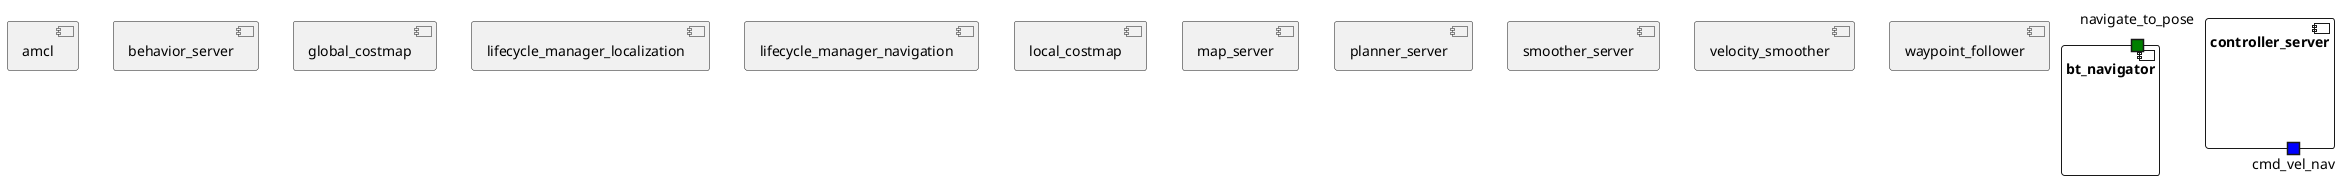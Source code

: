 @startuml

/'SUBSYSTEMS'/

  component amcl {

/' PORTS DEFINED AS AVAILABLE IN THE ROSSYSTEM FILE '/

/' PORTS FROM THE ORIGINAL NODE '/
  }

  component behavior_server {

/' PORTS DEFINED AS AVAILABLE IN THE ROSSYSTEM FILE '/

/' PORTS FROM THE ORIGINAL NODE '/
  }

  component bt_navigator {

/' PORTS DEFINED AS AVAILABLE IN THE ROSSYSTEM FILE '/
    portin bt_navigator.navigate_to_pose as "navigate_to_pose" #green

/' PORTS FROM THE ORIGINAL NODE '/
  }

  component controller_server {

/' PORTS DEFINED AS AVAILABLE IN THE ROSSYSTEM FILE '/
    portout controller_server.cmd_vel_nav as "cmd_vel_nav" #blue

/' PORTS FROM THE ORIGINAL NODE '/
  }

  component global_costmap {

/' PORTS DEFINED AS AVAILABLE IN THE ROSSYSTEM FILE '/

/' PORTS FROM THE ORIGINAL NODE '/
  }

  component lifecycle_manager_localization {

/' PORTS DEFINED AS AVAILABLE IN THE ROSSYSTEM FILE '/

/' PORTS FROM THE ORIGINAL NODE '/
  }

  component lifecycle_manager_navigation {

/' PORTS DEFINED AS AVAILABLE IN THE ROSSYSTEM FILE '/

/' PORTS FROM THE ORIGINAL NODE '/
  }

  component local_costmap {

/' PORTS DEFINED AS AVAILABLE IN THE ROSSYSTEM FILE '/

/' PORTS FROM THE ORIGINAL NODE '/
  }

  component map_server {

/' PORTS DEFINED AS AVAILABLE IN THE ROSSYSTEM FILE '/

/' PORTS FROM THE ORIGINAL NODE '/
  }

  component planner_server {

/' PORTS DEFINED AS AVAILABLE IN THE ROSSYSTEM FILE '/

/' PORTS FROM THE ORIGINAL NODE '/
  }

  component smoother_server {

/' PORTS DEFINED AS AVAILABLE IN THE ROSSYSTEM FILE '/

/' PORTS FROM THE ORIGINAL NODE '/
  }

  component velocity_smoother {

/' PORTS DEFINED AS AVAILABLE IN THE ROSSYSTEM FILE '/

/' PORTS FROM THE ORIGINAL NODE '/
  }

  component waypoint_follower {

/' PORTS DEFINED AS AVAILABLE IN THE ROSSYSTEM FILE '/

/' PORTS FROM THE ORIGINAL NODE '/
  }


@enduml